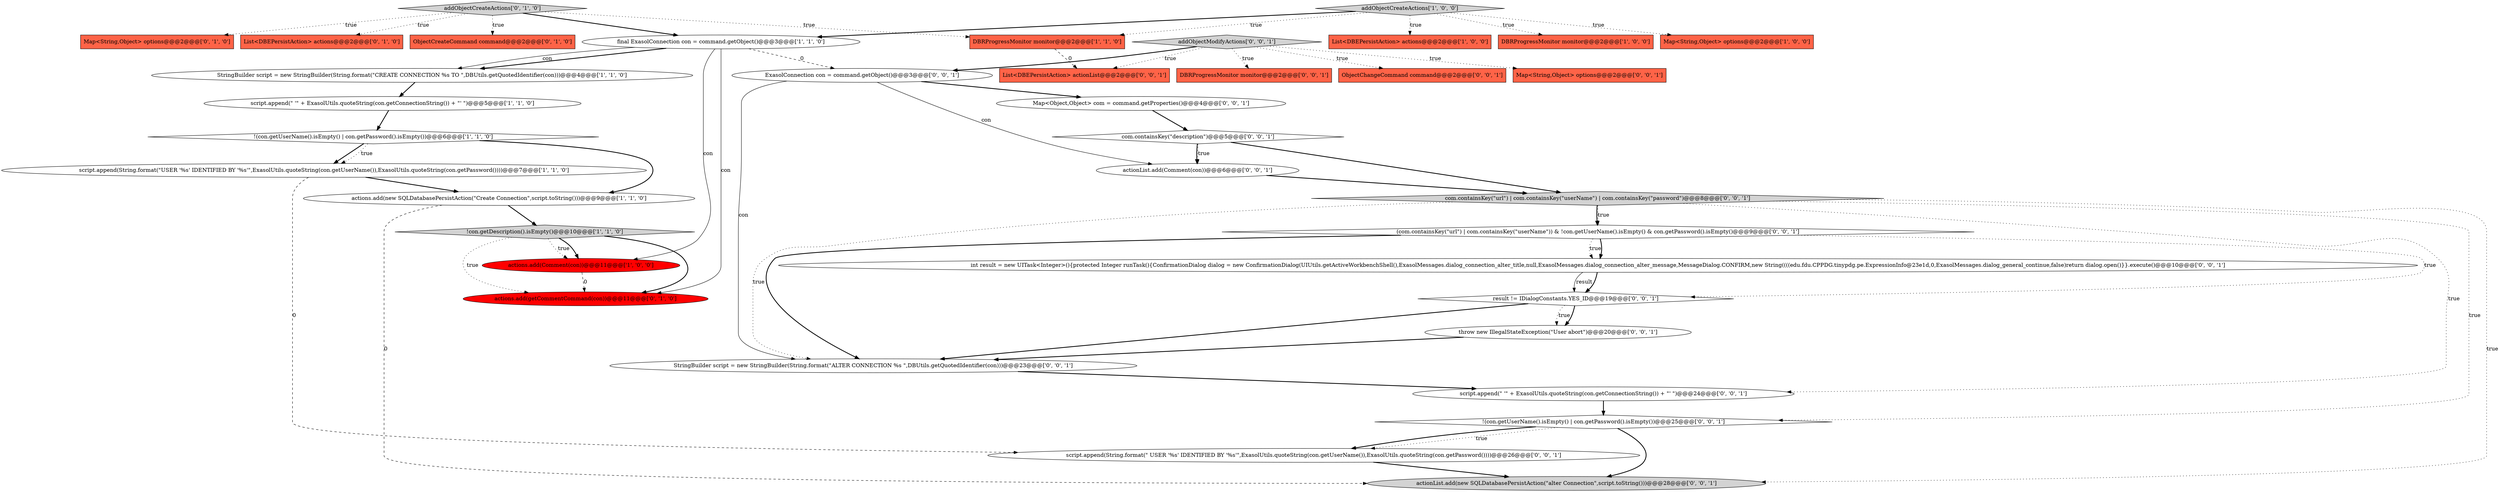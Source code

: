digraph {
25 [style = filled, label = "script.append(\" '\" + ExasolUtils.quoteString(con.getConnectionString()) + \"' \")@@@24@@@['0', '0', '1']", fillcolor = white, shape = ellipse image = "AAA0AAABBB3BBB"];
31 [style = filled, label = "com.containsKey(\"url\") | com.containsKey(\"userName\") | com.containsKey(\"password\")@@@8@@@['0', '0', '1']", fillcolor = lightgray, shape = diamond image = "AAA0AAABBB3BBB"];
2 [style = filled, label = "List<DBEPersistAction> actions@@@2@@@['1', '0', '0']", fillcolor = tomato, shape = box image = "AAA0AAABBB1BBB"];
6 [style = filled, label = "!con.getDescription().isEmpty()@@@10@@@['1', '1', '0']", fillcolor = lightgray, shape = diamond image = "AAA0AAABBB1BBB"];
8 [style = filled, label = "script.append(String.format(\"USER '%s' IDENTIFIED BY '%s'\",ExasolUtils.quoteString(con.getUserName()),ExasolUtils.quoteString(con.getPassword())))@@@7@@@['1', '1', '0']", fillcolor = white, shape = ellipse image = "AAA0AAABBB1BBB"];
3 [style = filled, label = "DBRProgressMonitor monitor@@@2@@@['1', '0', '0']", fillcolor = tomato, shape = box image = "AAA0AAABBB1BBB"];
26 [style = filled, label = "DBRProgressMonitor monitor@@@2@@@['0', '0', '1']", fillcolor = tomato, shape = box image = "AAA0AAABBB3BBB"];
21 [style = filled, label = "!(con.getUserName().isEmpty() | con.getPassword().isEmpty())@@@25@@@['0', '0', '1']", fillcolor = white, shape = diamond image = "AAA0AAABBB3BBB"];
10 [style = filled, label = "DBRProgressMonitor monitor@@@2@@@['1', '1', '0']", fillcolor = tomato, shape = box image = "AAA0AAABBB1BBB"];
35 [style = filled, label = "int result = new UITask<Integer>(){protected Integer runTask(){ConfirmationDialog dialog = new ConfirmationDialog(UIUtils.getActiveWorkbenchShell(),ExasolMessages.dialog_connection_alter_title,null,ExasolMessages.dialog_connection_alter_message,MessageDialog.CONFIRM,new String((((edu.fdu.CPPDG.tinypdg.pe.ExpressionInfo@23e1d,0,ExasolMessages.dialog_general_continue,false)return dialog.open()}}.execute()@@@10@@@['0', '0', '1']", fillcolor = white, shape = ellipse image = "AAA0AAABBB3BBB"];
0 [style = filled, label = "script.append(\" '\" + ExasolUtils.quoteString(con.getConnectionString()) + \"' \")@@@5@@@['1', '1', '0']", fillcolor = white, shape = ellipse image = "AAA0AAABBB1BBB"];
12 [style = filled, label = "actions.add(Comment(con))@@@11@@@['1', '0', '0']", fillcolor = red, shape = ellipse image = "AAA1AAABBB1BBB"];
1 [style = filled, label = "Map<String,Object> options@@@2@@@['1', '0', '0']", fillcolor = tomato, shape = box image = "AAA0AAABBB1BBB"];
9 [style = filled, label = "final ExasolConnection con = command.getObject()@@@3@@@['1', '1', '0']", fillcolor = white, shape = ellipse image = "AAA0AAABBB1BBB"];
29 [style = filled, label = "ExasolConnection con = command.getObject()@@@3@@@['0', '0', '1']", fillcolor = white, shape = ellipse image = "AAA0AAABBB3BBB"];
16 [style = filled, label = "actions.add(getCommentCommand(con))@@@11@@@['0', '1', '0']", fillcolor = red, shape = ellipse image = "AAA1AAABBB2BBB"];
22 [style = filled, label = "Map<Object,Object> com = command.getProperties()@@@4@@@['0', '0', '1']", fillcolor = white, shape = ellipse image = "AAA0AAABBB3BBB"];
11 [style = filled, label = "actions.add(new SQLDatabasePersistAction(\"Create Connection\",script.toString()))@@@9@@@['1', '1', '0']", fillcolor = white, shape = ellipse image = "AAA0AAABBB1BBB"];
15 [style = filled, label = "Map<String,Object> options@@@2@@@['0', '1', '0']", fillcolor = tomato, shape = box image = "AAA0AAABBB2BBB"];
20 [style = filled, label = "(com.containsKey(\"url\") | com.containsKey(\"userName\")) & !con.getUserName().isEmpty() & con.getPassword().isEmpty()@@@9@@@['0', '0', '1']", fillcolor = white, shape = diamond image = "AAA0AAABBB3BBB"];
34 [style = filled, label = "result != IDialogConstants.YES_ID@@@19@@@['0', '0', '1']", fillcolor = white, shape = diamond image = "AAA0AAABBB3BBB"];
36 [style = filled, label = "script.append(String.format(\" USER '%s' IDENTIFIED BY '%s'\",ExasolUtils.quoteString(con.getUserName()),ExasolUtils.quoteString(con.getPassword())))@@@26@@@['0', '0', '1']", fillcolor = white, shape = ellipse image = "AAA0AAABBB3BBB"];
13 [style = filled, label = "List<DBEPersistAction> actions@@@2@@@['0', '1', '0']", fillcolor = tomato, shape = box image = "AAA0AAABBB2BBB"];
24 [style = filled, label = "ObjectChangeCommand command@@@2@@@['0', '0', '1']", fillcolor = tomato, shape = box image = "AAA0AAABBB3BBB"];
14 [style = filled, label = "ObjectCreateCommand command@@@2@@@['0', '1', '0']", fillcolor = tomato, shape = box image = "AAA0AAABBB2BBB"];
32 [style = filled, label = "actionList.add(new SQLDatabasePersistAction(\"alter Connection\",script.toString()))@@@28@@@['0', '0', '1']", fillcolor = lightgray, shape = ellipse image = "AAA0AAABBB3BBB"];
23 [style = filled, label = "StringBuilder script = new StringBuilder(String.format(\"ALTER CONNECTION %s \",DBUtils.getQuotedIdentifier(con)))@@@23@@@['0', '0', '1']", fillcolor = white, shape = ellipse image = "AAA0AAABBB3BBB"];
33 [style = filled, label = "List<DBEPersistAction> actionList@@@2@@@['0', '0', '1']", fillcolor = tomato, shape = box image = "AAA0AAABBB3BBB"];
28 [style = filled, label = "addObjectModifyActions['0', '0', '1']", fillcolor = lightgray, shape = diamond image = "AAA0AAABBB3BBB"];
27 [style = filled, label = "actionList.add(Comment(con))@@@6@@@['0', '0', '1']", fillcolor = white, shape = ellipse image = "AAA0AAABBB3BBB"];
18 [style = filled, label = "throw new IllegalStateException(\"User abort\")@@@20@@@['0', '0', '1']", fillcolor = white, shape = ellipse image = "AAA0AAABBB3BBB"];
17 [style = filled, label = "addObjectCreateActions['0', '1', '0']", fillcolor = lightgray, shape = diamond image = "AAA0AAABBB2BBB"];
30 [style = filled, label = "com.containsKey(\"description\")@@@5@@@['0', '0', '1']", fillcolor = white, shape = diamond image = "AAA0AAABBB3BBB"];
4 [style = filled, label = "StringBuilder script = new StringBuilder(String.format(\"CREATE CONNECTION %s TO \",DBUtils.getQuotedIdentifier(con)))@@@4@@@['1', '1', '0']", fillcolor = white, shape = ellipse image = "AAA0AAABBB1BBB"];
19 [style = filled, label = "Map<String,Object> options@@@2@@@['0', '0', '1']", fillcolor = tomato, shape = box image = "AAA0AAABBB3BBB"];
7 [style = filled, label = "addObjectCreateActions['1', '0', '0']", fillcolor = lightgray, shape = diamond image = "AAA0AAABBB1BBB"];
5 [style = filled, label = "!(con.getUserName().isEmpty() | con.getPassword().isEmpty())@@@6@@@['1', '1', '0']", fillcolor = white, shape = diamond image = "AAA0AAABBB1BBB"];
11->32 [style = dashed, label="0"];
28->29 [style = bold, label=""];
7->2 [style = dotted, label="true"];
5->8 [style = bold, label=""];
23->25 [style = bold, label=""];
31->25 [style = dotted, label="true"];
20->35 [style = dotted, label="true"];
7->10 [style = dotted, label="true"];
9->16 [style = solid, label="con"];
18->23 [style = bold, label=""];
12->16 [style = dashed, label="0"];
30->27 [style = dotted, label="true"];
34->18 [style = dotted, label="true"];
28->33 [style = dotted, label="true"];
17->9 [style = bold, label=""];
11->6 [style = bold, label=""];
9->4 [style = bold, label=""];
9->4 [style = solid, label="con"];
30->27 [style = bold, label=""];
34->18 [style = bold, label=""];
17->14 [style = dotted, label="true"];
27->31 [style = bold, label=""];
36->32 [style = bold, label=""];
10->33 [style = dashed, label="0"];
29->23 [style = solid, label="con"];
28->19 [style = dotted, label="true"];
8->36 [style = dashed, label="0"];
31->20 [style = dotted, label="true"];
22->30 [style = bold, label=""];
4->0 [style = bold, label=""];
31->32 [style = dotted, label="true"];
21->36 [style = dotted, label="true"];
7->9 [style = bold, label=""];
17->10 [style = dotted, label="true"];
31->21 [style = dotted, label="true"];
17->15 [style = dotted, label="true"];
28->24 [style = dotted, label="true"];
21->36 [style = bold, label=""];
20->23 [style = bold, label=""];
9->29 [style = dashed, label="0"];
7->3 [style = dotted, label="true"];
6->16 [style = bold, label=""];
30->31 [style = bold, label=""];
31->23 [style = dotted, label="true"];
28->26 [style = dotted, label="true"];
21->32 [style = bold, label=""];
9->12 [style = solid, label="con"];
35->34 [style = solid, label="result"];
34->23 [style = bold, label=""];
5->11 [style = bold, label=""];
6->12 [style = dotted, label="true"];
29->27 [style = solid, label="con"];
29->22 [style = bold, label=""];
20->35 [style = bold, label=""];
31->20 [style = bold, label=""];
35->34 [style = bold, label=""];
5->8 [style = dotted, label="true"];
7->1 [style = dotted, label="true"];
17->13 [style = dotted, label="true"];
8->11 [style = bold, label=""];
20->34 [style = dotted, label="true"];
6->16 [style = dotted, label="true"];
25->21 [style = bold, label=""];
0->5 [style = bold, label=""];
6->12 [style = bold, label=""];
}
